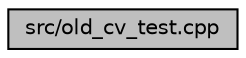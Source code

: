 digraph "src/old_cv_test.cpp"
{
  edge [fontname="Helvetica",fontsize="10",labelfontname="Helvetica",labelfontsize="10"];
  node [fontname="Helvetica",fontsize="10",shape=record];
  Node1 [label="src/old_cv_test.cpp",height=0.2,width=0.4,color="black", fillcolor="grey75", style="filled", fontcolor="black"];
}
